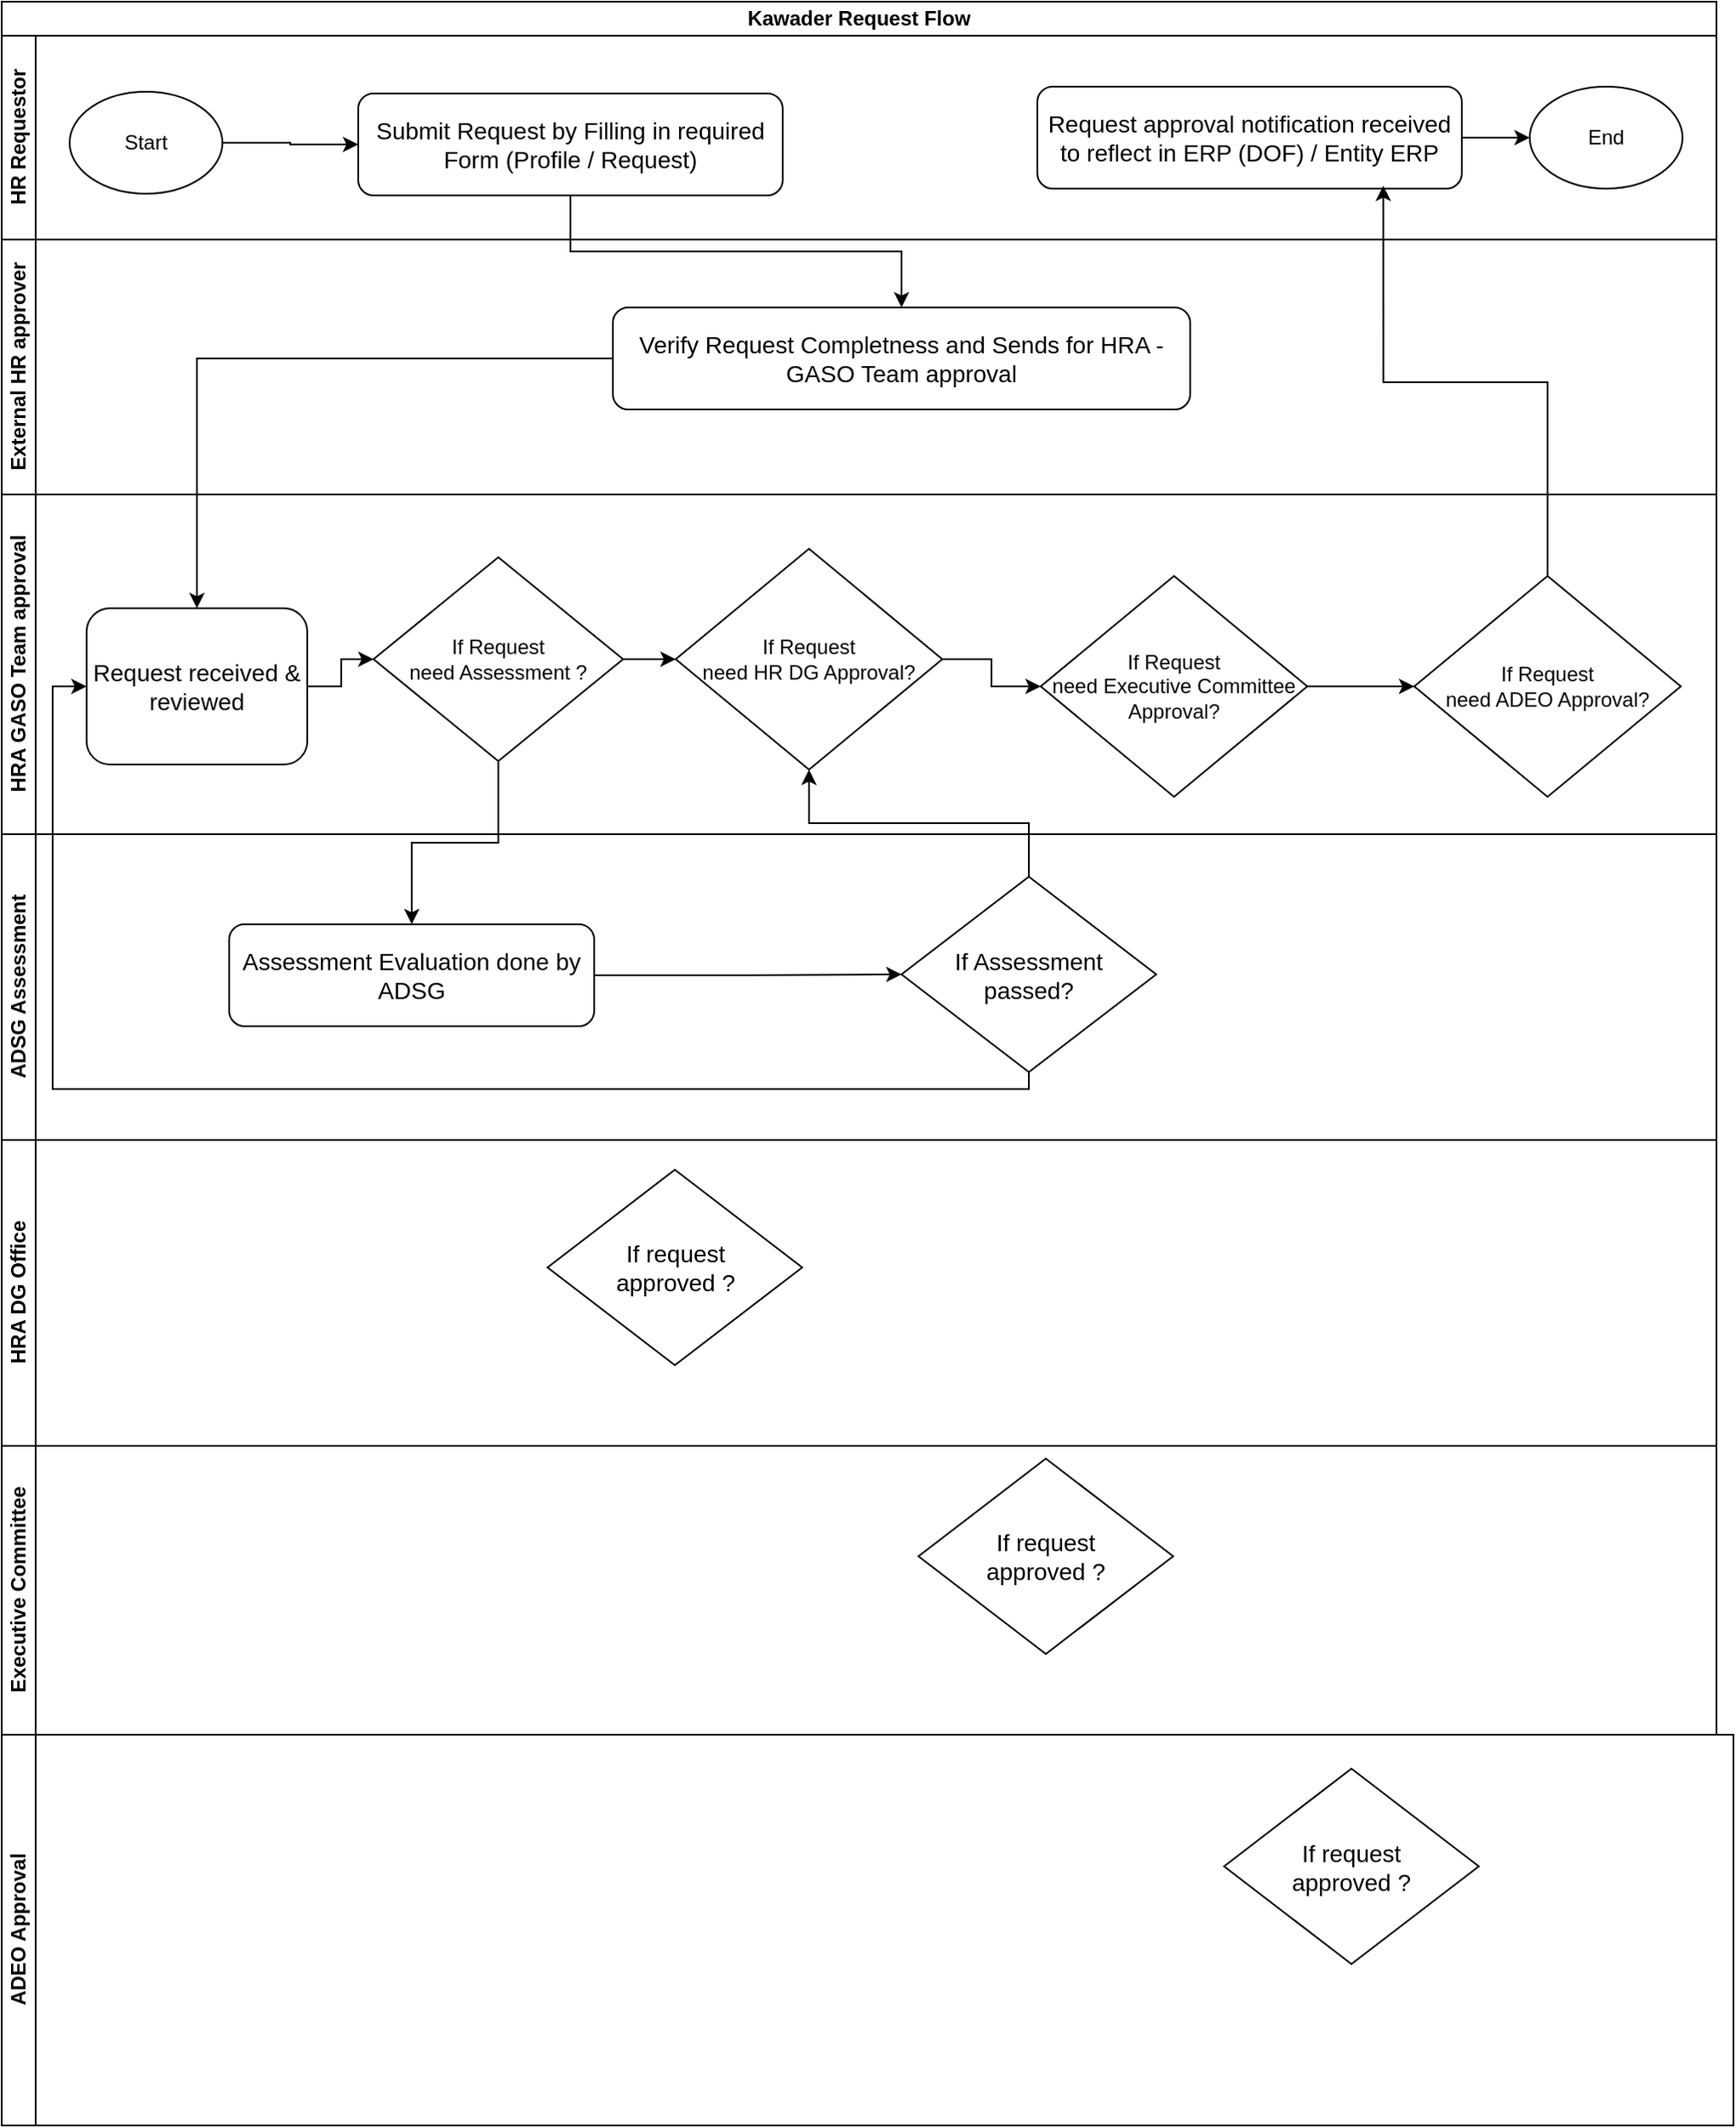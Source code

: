 <mxfile version="21.6.6" type="github">
  <diagram name="Page-1" id="R57Mb9-A6zRh2QvA6tmR">
    <mxGraphModel dx="1292" dy="609" grid="1" gridSize="10" guides="1" tooltips="1" connect="1" arrows="1" fold="1" page="1" pageScale="1" pageWidth="850" pageHeight="1100" math="0" shadow="0">
      <root>
        <mxCell id="0" />
        <mxCell id="1" parent="0" />
        <mxCell id="n-1c5CnPWfBLFlBKGgeY-1" value="Kawader Request Flow" style="swimlane;html=1;childLayout=stackLayout;resizeParent=1;resizeParentMax=0;horizontal=1;startSize=20;horizontalStack=0;whiteSpace=wrap;" vertex="1" parent="1">
          <mxGeometry x="60" y="190" width="1010" height="490" as="geometry" />
        </mxCell>
        <mxCell id="n-1c5CnPWfBLFlBKGgeY-2" value="HR Requestor" style="swimlane;html=1;startSize=20;horizontal=0;" vertex="1" parent="n-1c5CnPWfBLFlBKGgeY-1">
          <mxGeometry y="20" width="1010" height="120" as="geometry" />
        </mxCell>
        <mxCell id="n-1c5CnPWfBLFlBKGgeY-22" value="&lt;font style=&quot;font-size: 14px;&quot;&gt;Submit Request by Filling in required Form (Profile / Request)&lt;/font&gt;" style="rounded=1;whiteSpace=wrap;html=1;" vertex="1" parent="n-1c5CnPWfBLFlBKGgeY-2">
          <mxGeometry x="210" y="34" width="250" height="60" as="geometry" />
        </mxCell>
        <mxCell id="n-1c5CnPWfBLFlBKGgeY-35" value="" style="edgeStyle=orthogonalEdgeStyle;rounded=0;orthogonalLoop=1;jettySize=auto;html=1;" edge="1" parent="n-1c5CnPWfBLFlBKGgeY-2" source="n-1c5CnPWfBLFlBKGgeY-31" target="n-1c5CnPWfBLFlBKGgeY-32">
          <mxGeometry relative="1" as="geometry" />
        </mxCell>
        <mxCell id="n-1c5CnPWfBLFlBKGgeY-31" value="&lt;font style=&quot;font-size: 14px;&quot;&gt;Request approval notification received to reflect in ERP (DOF) / Entity ERP&lt;/font&gt;" style="rounded=1;whiteSpace=wrap;html=1;" vertex="1" parent="n-1c5CnPWfBLFlBKGgeY-2">
          <mxGeometry x="610" y="30" width="250" height="60" as="geometry" />
        </mxCell>
        <mxCell id="n-1c5CnPWfBLFlBKGgeY-32" value="End" style="ellipse;whiteSpace=wrap;html=1;" vertex="1" parent="n-1c5CnPWfBLFlBKGgeY-2">
          <mxGeometry x="900" y="30" width="90" height="60" as="geometry" />
        </mxCell>
        <mxCell id="n-1c5CnPWfBLFlBKGgeY-34" value="" style="edgeStyle=orthogonalEdgeStyle;rounded=0;orthogonalLoop=1;jettySize=auto;html=1;" edge="1" parent="n-1c5CnPWfBLFlBKGgeY-2" source="n-1c5CnPWfBLFlBKGgeY-33" target="n-1c5CnPWfBLFlBKGgeY-22">
          <mxGeometry relative="1" as="geometry" />
        </mxCell>
        <mxCell id="n-1c5CnPWfBLFlBKGgeY-33" value="Start" style="ellipse;whiteSpace=wrap;html=1;" vertex="1" parent="n-1c5CnPWfBLFlBKGgeY-2">
          <mxGeometry x="40" y="33" width="90" height="60" as="geometry" />
        </mxCell>
        <mxCell id="n-1c5CnPWfBLFlBKGgeY-3" value="External HR approver" style="swimlane;html=1;startSize=20;horizontal=0;" vertex="1" parent="n-1c5CnPWfBLFlBKGgeY-1">
          <mxGeometry y="140" width="1010" height="150" as="geometry" />
        </mxCell>
        <mxCell id="n-1c5CnPWfBLFlBKGgeY-23" value="&lt;font style=&quot;font-size: 14px;&quot;&gt;Verify Request Completness and Sends for HRA - GASO Team approval&lt;/font&gt;" style="rounded=1;whiteSpace=wrap;html=1;" vertex="1" parent="n-1c5CnPWfBLFlBKGgeY-3">
          <mxGeometry x="360" y="40" width="340" height="60" as="geometry" />
        </mxCell>
        <mxCell id="n-1c5CnPWfBLFlBKGgeY-4" value="HRA GASO Team approval" style="swimlane;html=1;startSize=20;horizontal=0;align=center;" vertex="1" parent="n-1c5CnPWfBLFlBKGgeY-1">
          <mxGeometry y="290" width="1010" height="200" as="geometry" />
        </mxCell>
        <mxCell id="n-1c5CnPWfBLFlBKGgeY-42" style="edgeStyle=orthogonalEdgeStyle;rounded=0;orthogonalLoop=1;jettySize=auto;html=1;entryX=0;entryY=0.5;entryDx=0;entryDy=0;" edge="1" parent="n-1c5CnPWfBLFlBKGgeY-4" source="n-1c5CnPWfBLFlBKGgeY-10" target="n-1c5CnPWfBLFlBKGgeY-19">
          <mxGeometry relative="1" as="geometry" />
        </mxCell>
        <mxCell id="n-1c5CnPWfBLFlBKGgeY-10" value="If Request &lt;br&gt;need Assessment ?" style="rhombus;whiteSpace=wrap;html=1;" vertex="1" parent="n-1c5CnPWfBLFlBKGgeY-4">
          <mxGeometry x="219" y="37" width="147" height="120" as="geometry" />
        </mxCell>
        <mxCell id="n-1c5CnPWfBLFlBKGgeY-43" style="edgeStyle=orthogonalEdgeStyle;rounded=0;orthogonalLoop=1;jettySize=auto;html=1;entryX=0;entryY=0.5;entryDx=0;entryDy=0;" edge="1" parent="n-1c5CnPWfBLFlBKGgeY-4" source="n-1c5CnPWfBLFlBKGgeY-19" target="n-1c5CnPWfBLFlBKGgeY-20">
          <mxGeometry relative="1" as="geometry" />
        </mxCell>
        <mxCell id="n-1c5CnPWfBLFlBKGgeY-19" value="If Request &lt;br&gt;need HR DG Approval?" style="rhombus;whiteSpace=wrap;html=1;" vertex="1" parent="n-1c5CnPWfBLFlBKGgeY-4">
          <mxGeometry x="397" y="32" width="157" height="130" as="geometry" />
        </mxCell>
        <mxCell id="n-1c5CnPWfBLFlBKGgeY-44" value="" style="edgeStyle=orthogonalEdgeStyle;rounded=0;orthogonalLoop=1;jettySize=auto;html=1;" edge="1" parent="n-1c5CnPWfBLFlBKGgeY-4" source="n-1c5CnPWfBLFlBKGgeY-20" target="n-1c5CnPWfBLFlBKGgeY-21">
          <mxGeometry relative="1" as="geometry" />
        </mxCell>
        <mxCell id="n-1c5CnPWfBLFlBKGgeY-20" value="If Request &lt;br&gt;need Executive Committee Approval?" style="rhombus;whiteSpace=wrap;html=1;" vertex="1" parent="n-1c5CnPWfBLFlBKGgeY-4">
          <mxGeometry x="612" y="48" width="157" height="130" as="geometry" />
        </mxCell>
        <mxCell id="n-1c5CnPWfBLFlBKGgeY-21" value="If Request &lt;br&gt;need ADEO Approval?" style="rhombus;whiteSpace=wrap;html=1;" vertex="1" parent="n-1c5CnPWfBLFlBKGgeY-4">
          <mxGeometry x="832" y="48" width="157" height="130" as="geometry" />
        </mxCell>
        <mxCell id="n-1c5CnPWfBLFlBKGgeY-40" style="edgeStyle=orthogonalEdgeStyle;rounded=0;orthogonalLoop=1;jettySize=auto;html=1;entryX=0;entryY=0.5;entryDx=0;entryDy=0;" edge="1" parent="n-1c5CnPWfBLFlBKGgeY-4" source="n-1c5CnPWfBLFlBKGgeY-38" target="n-1c5CnPWfBLFlBKGgeY-10">
          <mxGeometry relative="1" as="geometry" />
        </mxCell>
        <mxCell id="n-1c5CnPWfBLFlBKGgeY-38" value="&lt;font style=&quot;font-size: 14px;&quot;&gt;Request received &amp;amp; reviewed&lt;/font&gt;" style="rounded=1;whiteSpace=wrap;html=1;" vertex="1" parent="n-1c5CnPWfBLFlBKGgeY-4">
          <mxGeometry x="50" y="67" width="130" height="92" as="geometry" />
        </mxCell>
        <mxCell id="n-1c5CnPWfBLFlBKGgeY-25" style="edgeStyle=orthogonalEdgeStyle;rounded=0;orthogonalLoop=1;jettySize=auto;html=1;entryX=0.5;entryY=0;entryDx=0;entryDy=0;" edge="1" parent="n-1c5CnPWfBLFlBKGgeY-1" source="n-1c5CnPWfBLFlBKGgeY-22" target="n-1c5CnPWfBLFlBKGgeY-23">
          <mxGeometry relative="1" as="geometry" />
        </mxCell>
        <mxCell id="n-1c5CnPWfBLFlBKGgeY-26" style="edgeStyle=orthogonalEdgeStyle;rounded=0;orthogonalLoop=1;jettySize=auto;html=1;entryX=0.5;entryY=0;entryDx=0;entryDy=0;" edge="1" parent="n-1c5CnPWfBLFlBKGgeY-1" source="n-1c5CnPWfBLFlBKGgeY-23" target="n-1c5CnPWfBLFlBKGgeY-38">
          <mxGeometry relative="1" as="geometry" />
        </mxCell>
        <mxCell id="n-1c5CnPWfBLFlBKGgeY-45" style="edgeStyle=orthogonalEdgeStyle;rounded=0;orthogonalLoop=1;jettySize=auto;html=1;entryX=0.815;entryY=0.972;entryDx=0;entryDy=0;entryPerimeter=0;" edge="1" parent="n-1c5CnPWfBLFlBKGgeY-1" source="n-1c5CnPWfBLFlBKGgeY-21" target="n-1c5CnPWfBLFlBKGgeY-31">
          <mxGeometry relative="1" as="geometry" />
        </mxCell>
        <mxCell id="n-1c5CnPWfBLFlBKGgeY-9" value="HRA DG Office" style="swimlane;html=1;startSize=20;horizontal=0;" vertex="1" parent="1">
          <mxGeometry x="60" y="860" width="1010" height="180" as="geometry" />
        </mxCell>
        <mxCell id="n-1c5CnPWfBLFlBKGgeY-28" value="&lt;font style=&quot;font-size: 14px;&quot;&gt;If request &lt;br&gt;approved ?&lt;/font&gt;" style="rhombus;whiteSpace=wrap;html=1;" vertex="1" parent="n-1c5CnPWfBLFlBKGgeY-9">
          <mxGeometry x="321.5" y="17.5" width="150" height="115" as="geometry" />
        </mxCell>
        <mxCell id="n-1c5CnPWfBLFlBKGgeY-16" value="ADEO Approval" style="swimlane;html=1;startSize=20;horizontal=0;" vertex="1" parent="1">
          <mxGeometry x="60" y="1210" width="1020" height="230" as="geometry" />
        </mxCell>
        <mxCell id="n-1c5CnPWfBLFlBKGgeY-30" value="&lt;font style=&quot;font-size: 14px;&quot;&gt;If request &lt;br&gt;approved ?&lt;/font&gt;" style="rhombus;whiteSpace=wrap;html=1;" vertex="1" parent="n-1c5CnPWfBLFlBKGgeY-16">
          <mxGeometry x="720" y="20" width="150" height="115" as="geometry" />
        </mxCell>
        <mxCell id="n-1c5CnPWfBLFlBKGgeY-12" value="ADSG Assessment" style="swimlane;html=1;startSize=20;horizontal=0;" vertex="1" parent="1">
          <mxGeometry x="60" y="680" width="1010" height="180" as="geometry" />
        </mxCell>
        <mxCell id="n-1c5CnPWfBLFlBKGgeY-15" value="&lt;font style=&quot;font-size: 14px;&quot;&gt;If Assessment &lt;br&gt;passed?&lt;/font&gt;" style="rhombus;whiteSpace=wrap;html=1;" vertex="1" parent="n-1c5CnPWfBLFlBKGgeY-12">
          <mxGeometry x="530" y="25" width="150" height="115" as="geometry" />
        </mxCell>
        <mxCell id="n-1c5CnPWfBLFlBKGgeY-36" value="" style="edgeStyle=orthogonalEdgeStyle;rounded=0;orthogonalLoop=1;jettySize=auto;html=1;" edge="1" parent="n-1c5CnPWfBLFlBKGgeY-12" source="n-1c5CnPWfBLFlBKGgeY-24" target="n-1c5CnPWfBLFlBKGgeY-15">
          <mxGeometry relative="1" as="geometry" />
        </mxCell>
        <mxCell id="n-1c5CnPWfBLFlBKGgeY-24" value="&lt;font style=&quot;font-size: 14px;&quot;&gt;Assessment Evaluation done by ADSG&lt;/font&gt;" style="rounded=1;whiteSpace=wrap;html=1;" vertex="1" parent="n-1c5CnPWfBLFlBKGgeY-12">
          <mxGeometry x="134" y="53" width="215" height="60" as="geometry" />
        </mxCell>
        <mxCell id="n-1c5CnPWfBLFlBKGgeY-27" style="edgeStyle=orthogonalEdgeStyle;rounded=0;orthogonalLoop=1;jettySize=auto;html=1;entryX=0.5;entryY=0;entryDx=0;entryDy=0;" edge="1" parent="1" source="n-1c5CnPWfBLFlBKGgeY-10" target="n-1c5CnPWfBLFlBKGgeY-24">
          <mxGeometry relative="1" as="geometry" />
        </mxCell>
        <mxCell id="n-1c5CnPWfBLFlBKGgeY-37" style="edgeStyle=orthogonalEdgeStyle;rounded=0;orthogonalLoop=1;jettySize=auto;html=1;" edge="1" parent="1" source="n-1c5CnPWfBLFlBKGgeY-15" target="n-1c5CnPWfBLFlBKGgeY-19">
          <mxGeometry relative="1" as="geometry" />
        </mxCell>
        <mxCell id="n-1c5CnPWfBLFlBKGgeY-41" style="edgeStyle=orthogonalEdgeStyle;rounded=0;orthogonalLoop=1;jettySize=auto;html=1;entryX=0;entryY=0.5;entryDx=0;entryDy=0;" edge="1" parent="1" source="n-1c5CnPWfBLFlBKGgeY-15" target="n-1c5CnPWfBLFlBKGgeY-38">
          <mxGeometry relative="1" as="geometry">
            <Array as="points">
              <mxPoint x="665" y="830" />
              <mxPoint x="90" y="830" />
              <mxPoint x="90" y="593" />
            </Array>
          </mxGeometry>
        </mxCell>
        <mxCell id="n-1c5CnPWfBLFlBKGgeY-17" value="Executive Committee" style="swimlane;html=1;startSize=20;horizontal=0;" vertex="1" parent="1">
          <mxGeometry x="60" y="1040" width="1010" height="170" as="geometry" />
        </mxCell>
        <mxCell id="n-1c5CnPWfBLFlBKGgeY-29" value="&lt;font style=&quot;font-size: 14px;&quot;&gt;If request &lt;br&gt;approved ?&lt;/font&gt;" style="rhombus;whiteSpace=wrap;html=1;" vertex="1" parent="n-1c5CnPWfBLFlBKGgeY-17">
          <mxGeometry x="540" y="7.5" width="150" height="115" as="geometry" />
        </mxCell>
      </root>
    </mxGraphModel>
  </diagram>
</mxfile>
